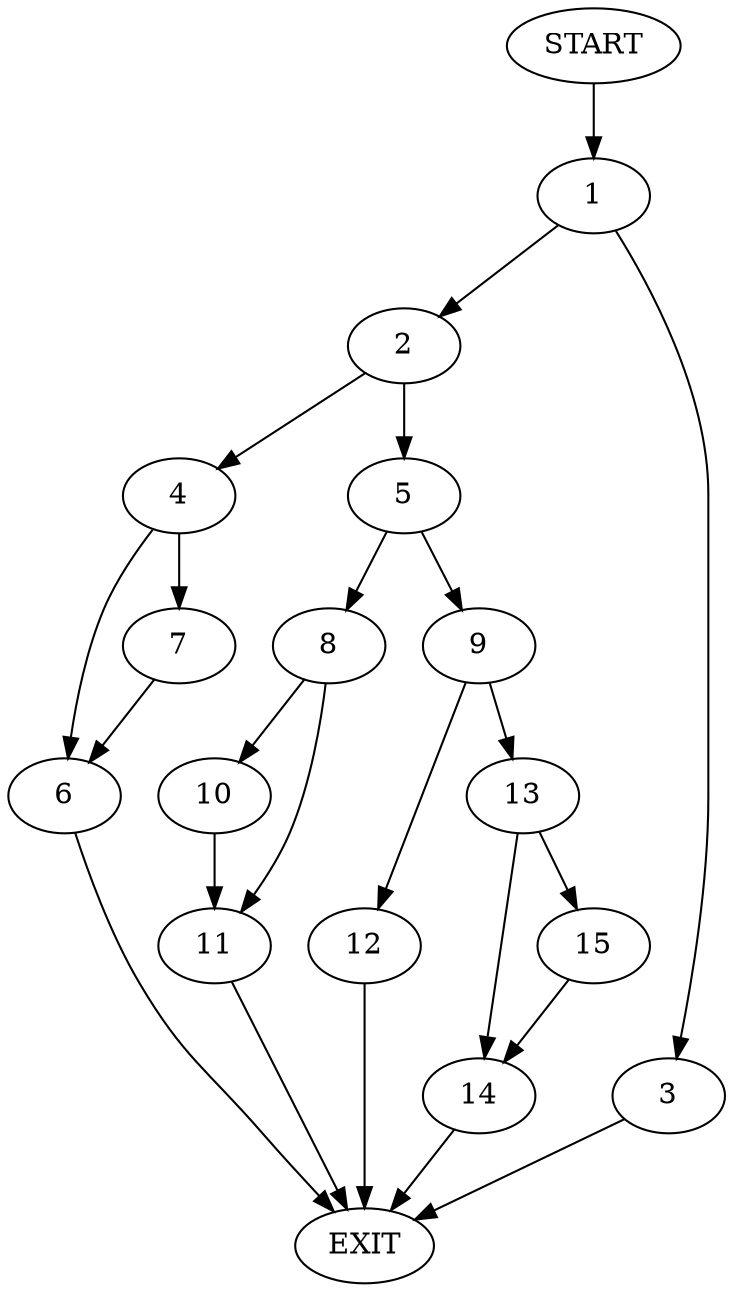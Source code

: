 digraph {
0 [label="START"]
16 [label="EXIT"]
0 -> 1
1 -> 2
1 -> 3
2 -> 4
2 -> 5
3 -> 16
4 -> 6
4 -> 7
5 -> 8
5 -> 9
6 -> 16
7 -> 6
8 -> 10
8 -> 11
9 -> 12
9 -> 13
12 -> 16
13 -> 14
13 -> 15
15 -> 14
14 -> 16
10 -> 11
11 -> 16
}
